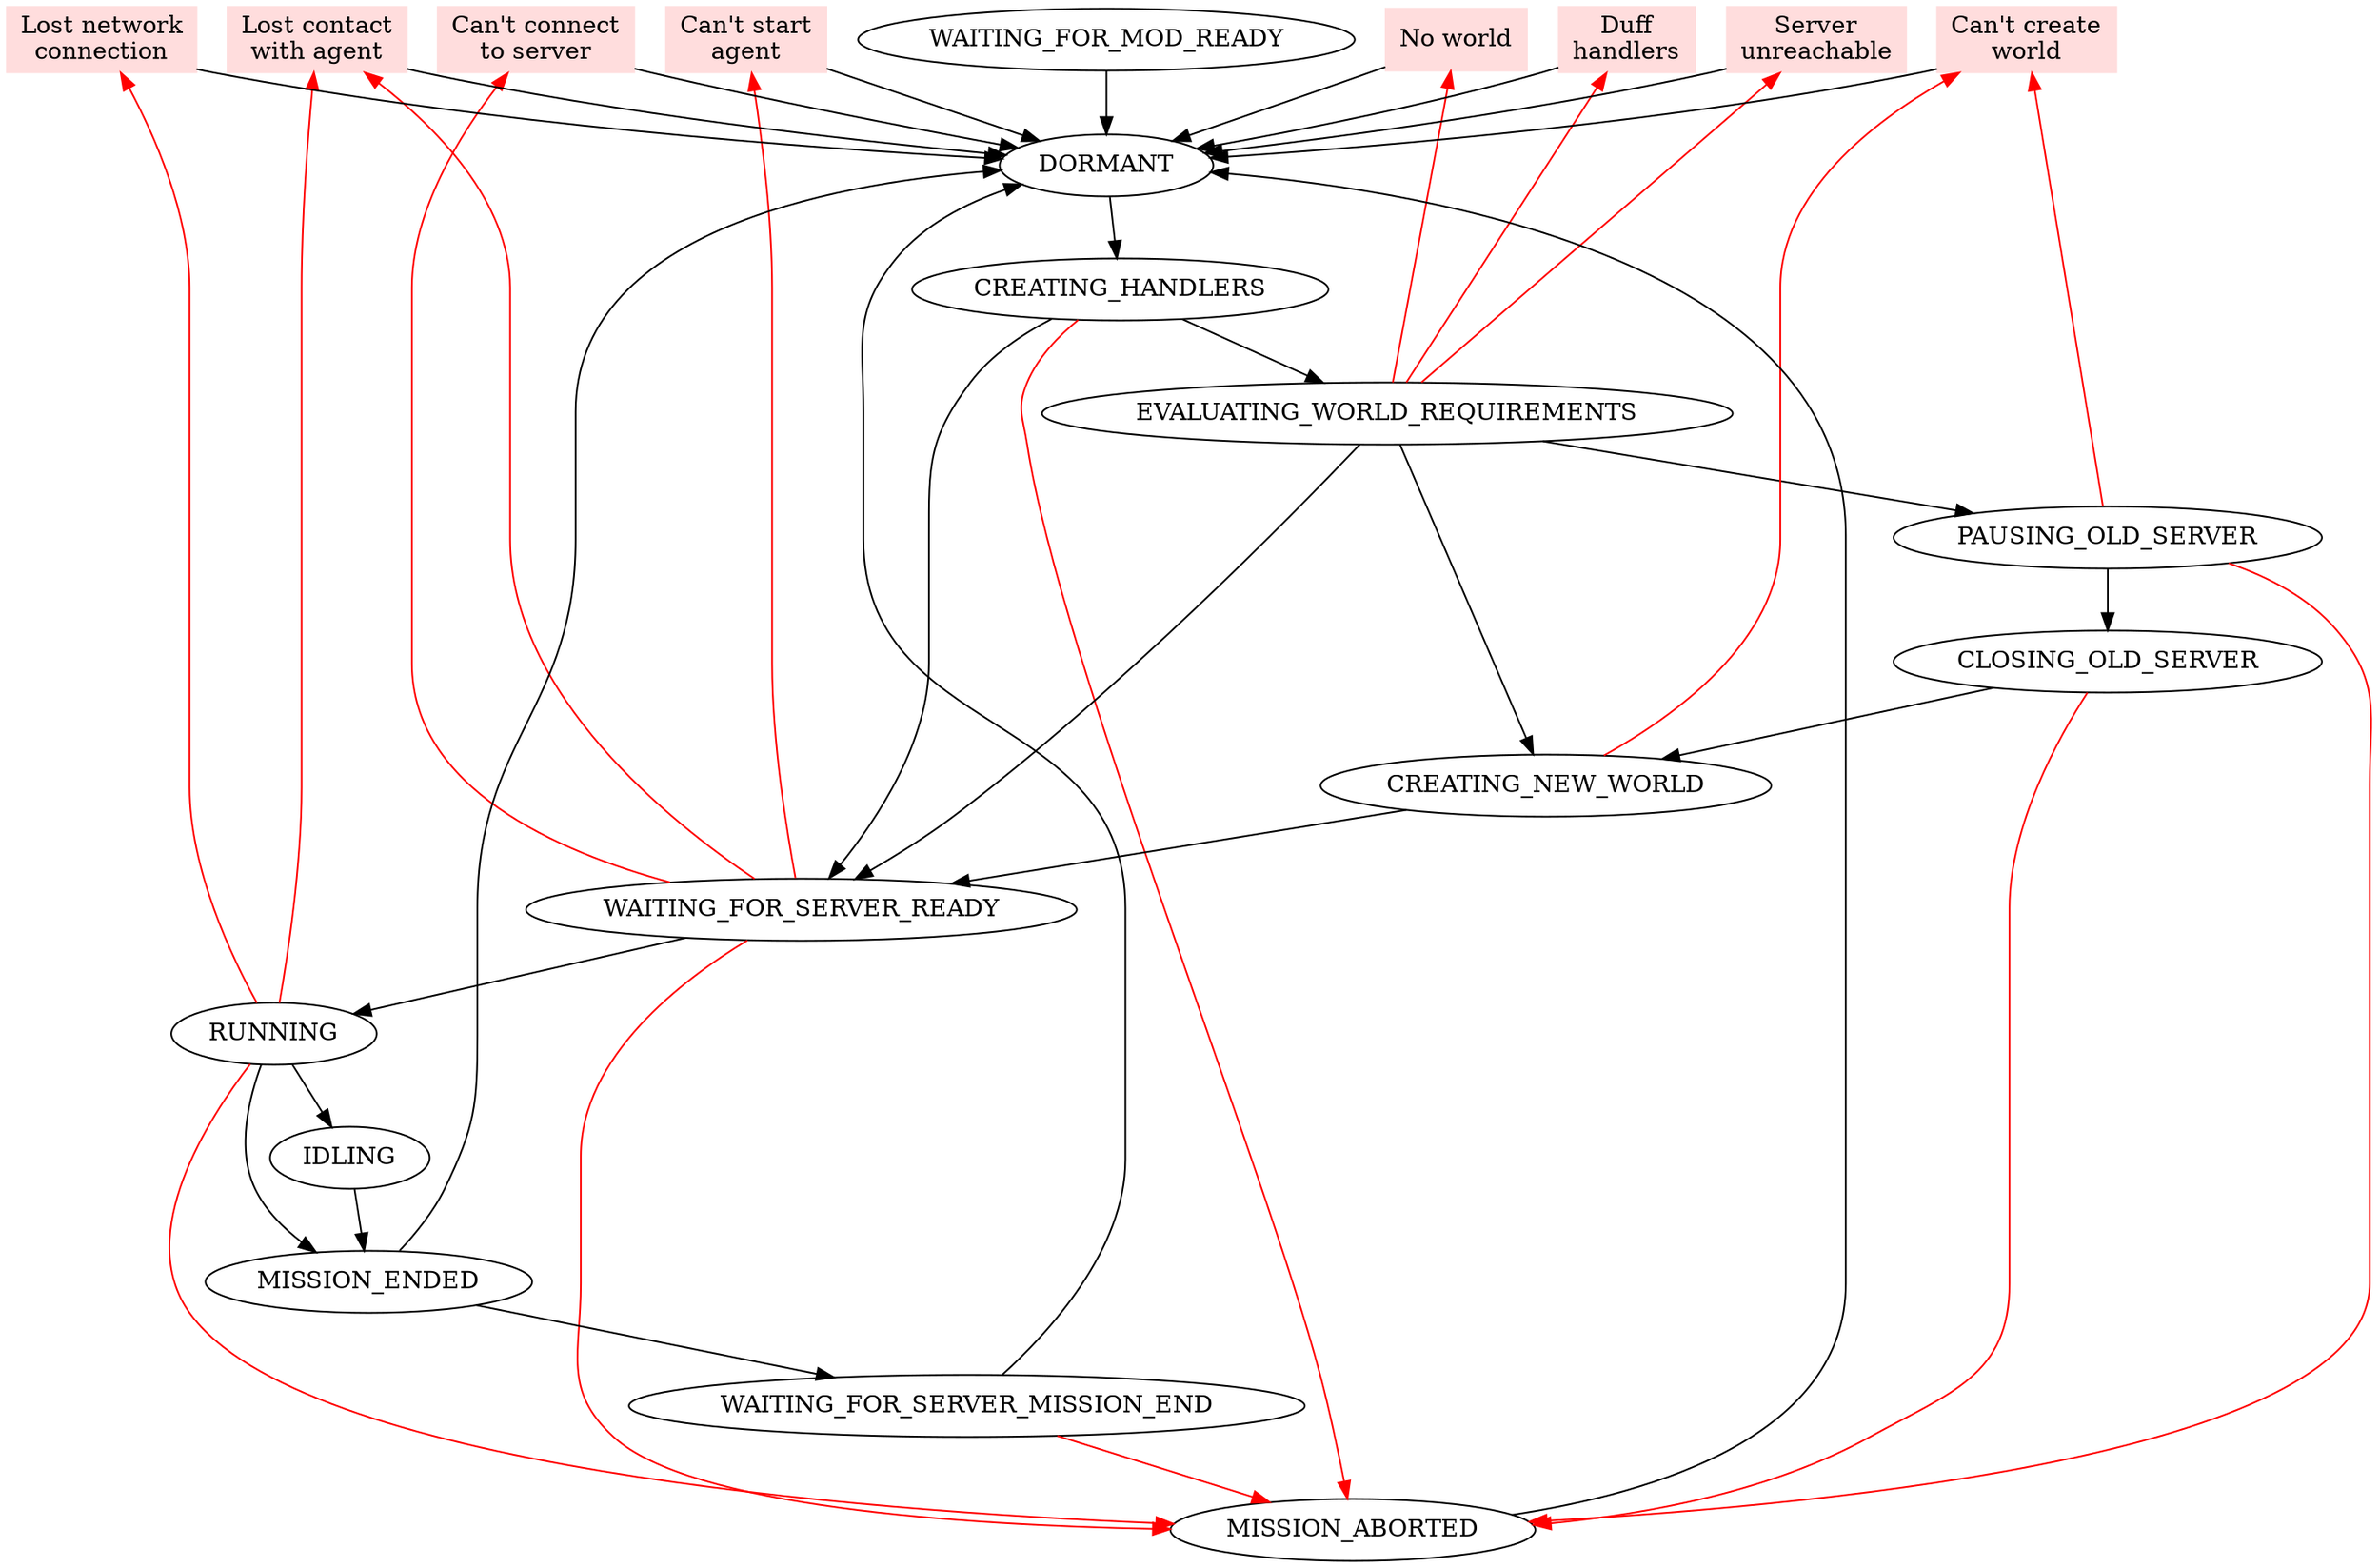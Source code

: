 digraph ClientState {
    WAITING_FOR_MOD_READY -> DORMANT;
	DORMANT -> CREATING_HANDLERS;
	CREATING_HANDLERS -> EVALUATING_WORLD_REQUIREMENTS;
	CREATING_HANDLERS -> WAITING_FOR_SERVER_READY;
	EVALUATING_WORLD_REQUIREMENTS -> PAUSING_OLD_SERVER;
	EVALUATING_WORLD_REQUIREMENTS -> CREATING_NEW_WORLD;
    EVALUATING_WORLD_REQUIREMENTS -> WAITING_FOR_SERVER_READY;
	PAUSING_OLD_SERVER -> CLOSING_OLD_SERVER;
	CLOSING_OLD_SERVER -> CREATING_NEW_WORLD;
	CREATING_NEW_WORLD -> WAITING_FOR_SERVER_READY;
    WAITING_FOR_SERVER_READY -> RUNNING;
    RUNNING -> MISSION_ENDED;
    RUNNING -> IDLING;
	IDLING -> MISSION_ENDED;
	MISSION_ENDED -> DORMANT;
    MISSION_ENDED -> WAITING_FOR_SERVER_MISSION_END;
	MISSION_ABORTED -> DORMANT;
	WAITING_FOR_SERVER_MISSION_END -> DORMANT;
    subgraph ErrorStates {
        rank = min;
        node [shape=box, style=filled, color="#FFDDDD"];
        ERROR_DUFF_HANDLERS [label="Duff\nhandlers"];
        ERROR_INTEGRATED_SERVER_UNREACHABLE [label="Server\nunreachable"];
        ERROR_NO_WORLD [label="No world"];
        ERROR_CANNOT_CREATE_WORLD [label="Can't create\nworld"];
        ERROR_CANNOT_START_AGENT [label="Can't start\nagent"];
        ERROR_LOST_NETWORK_CONNECTION [label="Lost network\nconnection"];
        ERROR_CANNOT_CONNECT_TO_SERVER [label="Can't connect\nto server"];
        ERROR_LOST_AGENT [label="Lost contact\nwith agent"];
    }
    ERROR_DUFF_HANDLERS -> DORMANT;
    ERROR_INTEGRATED_SERVER_UNREACHABLE -> DORMANT;
    ERROR_NO_WORLD -> DORMANT;
    ERROR_CANNOT_CREATE_WORLD -> DORMANT;
    ERROR_CANNOT_START_AGENT -> DORMANT;
    ERROR_LOST_NETWORK_CONNECTION -> DORMANT;
    ERROR_CANNOT_CONNECT_TO_SERVER -> DORMANT;
    ERROR_LOST_AGENT -> DORMANT;
    edge [color=red];
	CREATING_HANDLERS -> MISSION_ABORTED;
	EVALUATING_WORLD_REQUIREMENTS -> ERROR_DUFF_HANDLERS;
    EVALUATING_WORLD_REQUIREMENTS -> ERROR_INTEGRATED_SERVER_UNREACHABLE;
    EVALUATING_WORLD_REQUIREMENTS -> ERROR_NO_WORLD;
	PAUSING_OLD_SERVER -> ERROR_CANNOT_CREATE_WORLD;
	PAUSING_OLD_SERVER -> MISSION_ABORTED;
	CLOSING_OLD_SERVER -> MISSION_ABORTED;
    CREATING_NEW_WORLD -> ERROR_CANNOT_CREATE_WORLD;
	WAITING_FOR_SERVER_READY -> MISSION_ABORTED;
    WAITING_FOR_SERVER_READY -> ERROR_CANNOT_CONNECT_TO_SERVER;
    WAITING_FOR_SERVER_READY -> ERROR_CANNOT_START_AGENT;
    WAITING_FOR_SERVER_READY -> ERROR_LOST_AGENT;
    RUNNING -> MISSION_ABORTED;
    RUNNING -> ERROR_LOST_NETWORK_CONNECTION;
    RUNNING -> ERROR_LOST_AGENT;
	WAITING_FOR_SERVER_MISSION_END -> MISSION_ABORTED;
}